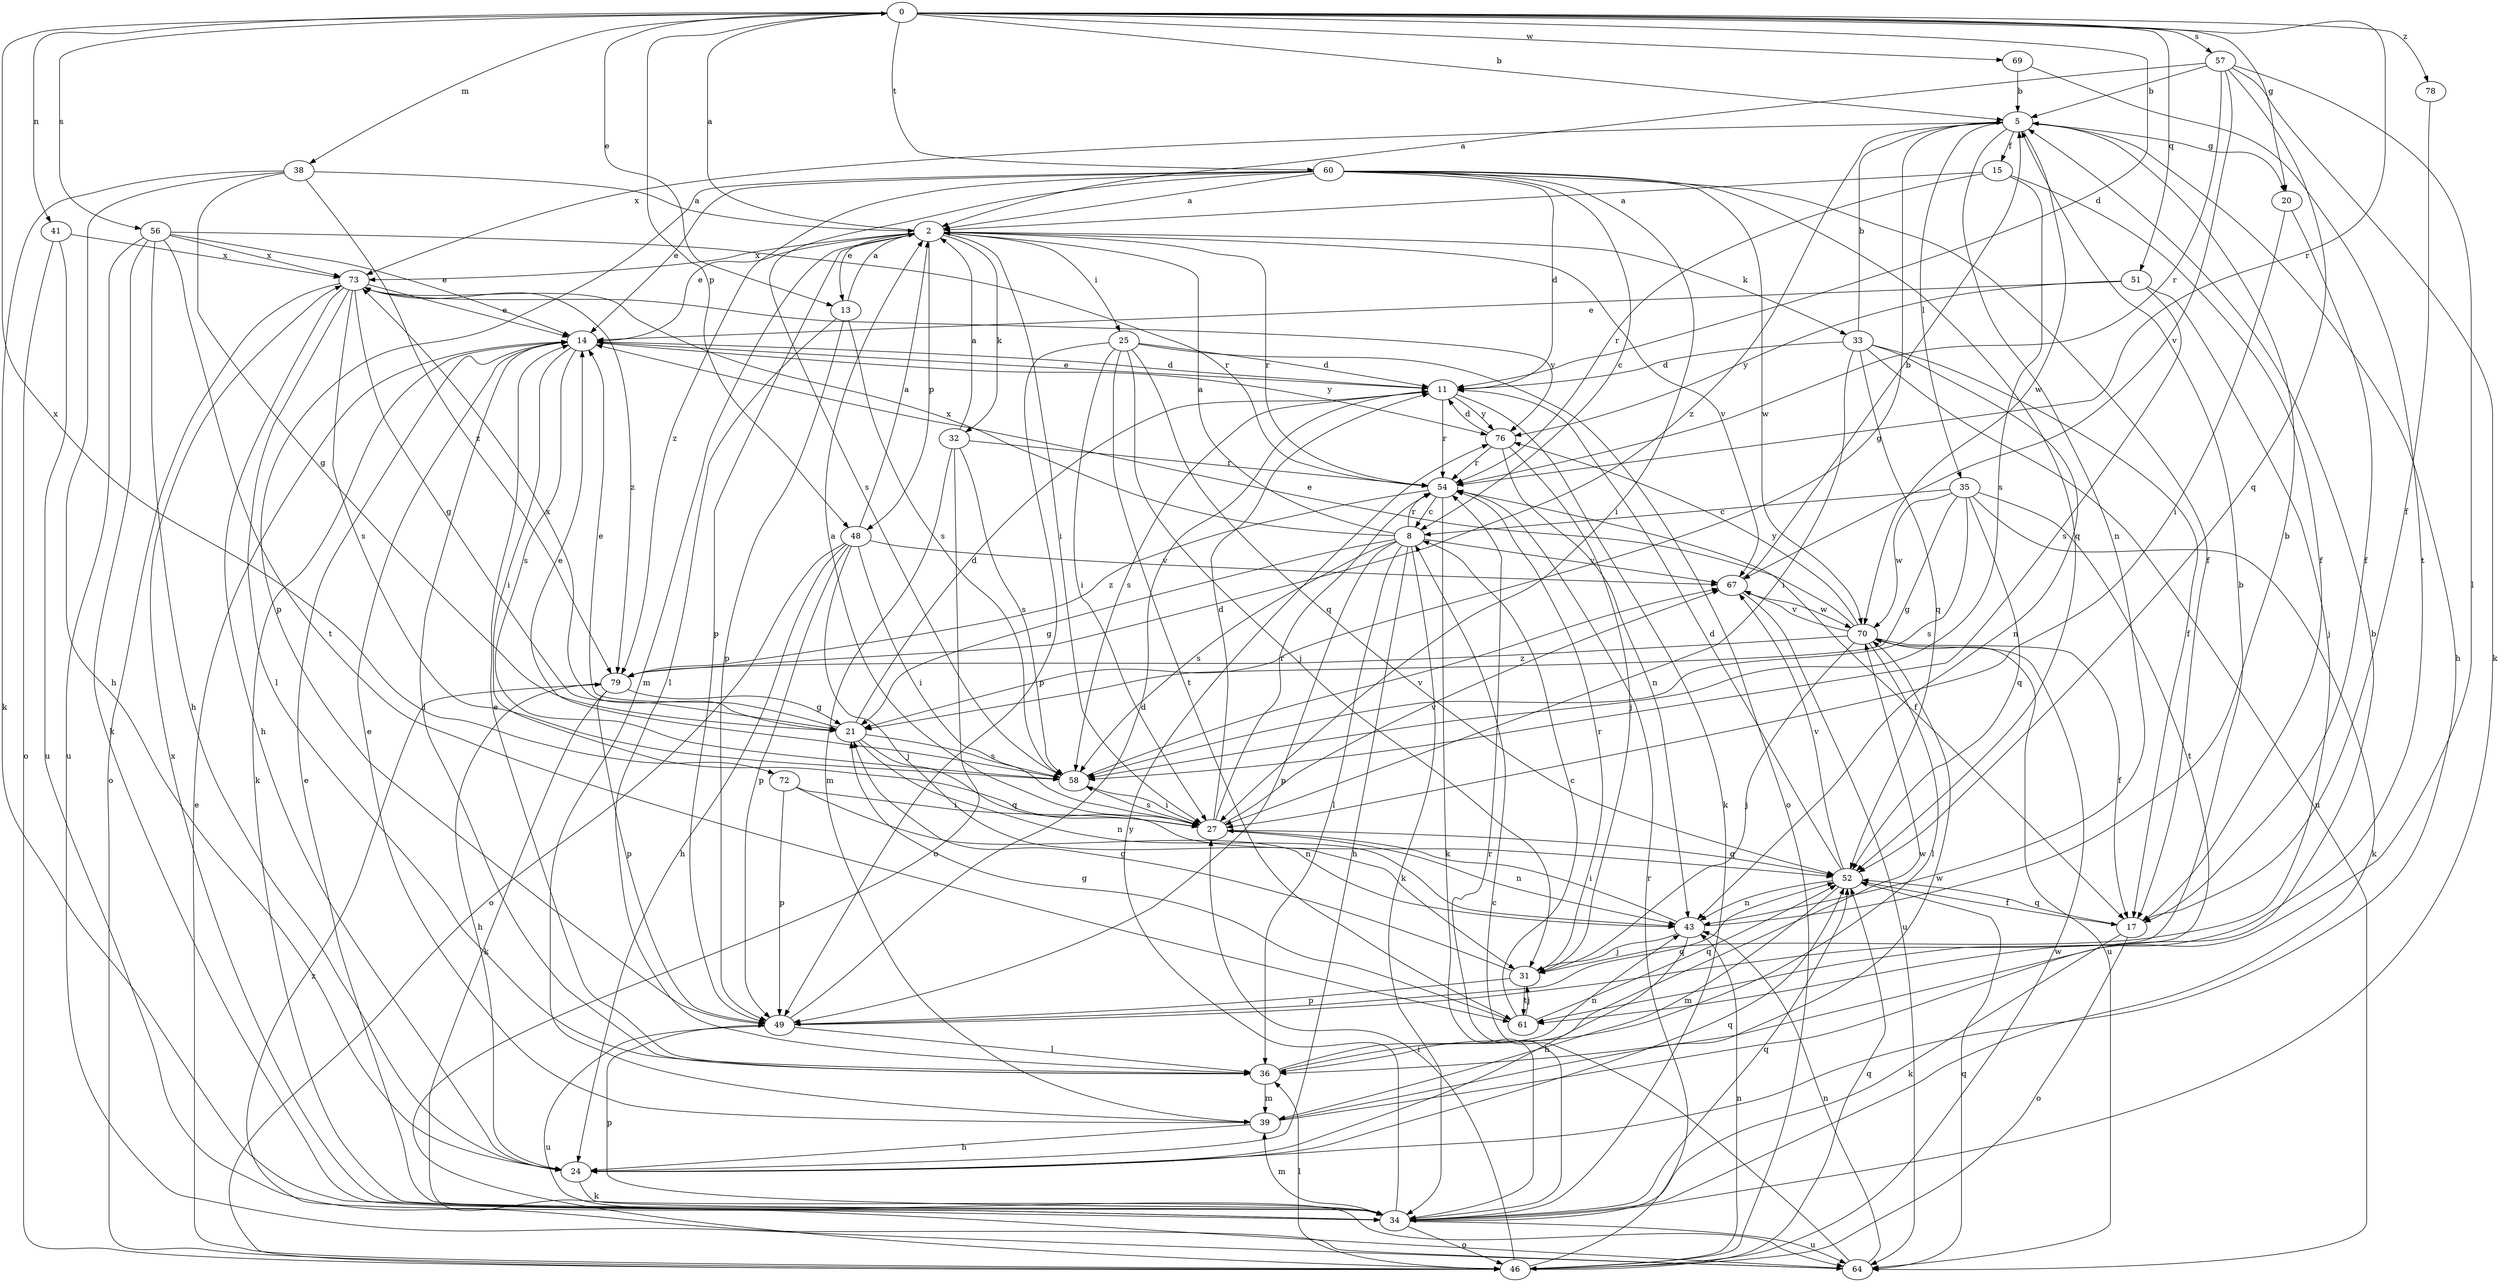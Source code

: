 strict digraph  {
0;
2;
5;
8;
11;
13;
14;
15;
17;
20;
21;
24;
25;
27;
31;
32;
33;
34;
35;
36;
38;
39;
41;
43;
46;
48;
49;
51;
52;
54;
56;
57;
58;
60;
61;
64;
67;
69;
70;
72;
73;
76;
78;
79;
0 -> 5  [label=b];
0 -> 11  [label=d];
0 -> 13  [label=e];
0 -> 20  [label=g];
0 -> 38  [label=m];
0 -> 41  [label=n];
0 -> 48  [label=p];
0 -> 51  [label=q];
0 -> 54  [label=r];
0 -> 56  [label=s];
0 -> 57  [label=s];
0 -> 60  [label=t];
0 -> 69  [label=w];
0 -> 72  [label=x];
0 -> 78  [label=z];
2 -> 0  [label=a];
2 -> 13  [label=e];
2 -> 14  [label=e];
2 -> 25  [label=i];
2 -> 27  [label=i];
2 -> 32  [label=k];
2 -> 33  [label=k];
2 -> 39  [label=m];
2 -> 48  [label=p];
2 -> 49  [label=p];
2 -> 54  [label=r];
2 -> 67  [label=v];
2 -> 73  [label=x];
5 -> 15  [label=f];
5 -> 20  [label=g];
5 -> 21  [label=g];
5 -> 24  [label=h];
5 -> 35  [label=l];
5 -> 43  [label=n];
5 -> 70  [label=w];
5 -> 73  [label=x];
5 -> 79  [label=z];
8 -> 2  [label=a];
8 -> 21  [label=g];
8 -> 24  [label=h];
8 -> 34  [label=k];
8 -> 36  [label=l];
8 -> 49  [label=p];
8 -> 54  [label=r];
8 -> 58  [label=s];
8 -> 67  [label=v];
8 -> 73  [label=x];
11 -> 14  [label=e];
11 -> 34  [label=k];
11 -> 54  [label=r];
11 -> 58  [label=s];
11 -> 76  [label=y];
13 -> 2  [label=a];
13 -> 36  [label=l];
13 -> 49  [label=p];
13 -> 58  [label=s];
14 -> 11  [label=d];
14 -> 27  [label=i];
14 -> 34  [label=k];
14 -> 36  [label=l];
14 -> 58  [label=s];
14 -> 76  [label=y];
15 -> 2  [label=a];
15 -> 17  [label=f];
15 -> 54  [label=r];
15 -> 58  [label=s];
17 -> 34  [label=k];
17 -> 46  [label=o];
17 -> 52  [label=q];
20 -> 17  [label=f];
20 -> 27  [label=i];
21 -> 11  [label=d];
21 -> 14  [label=e];
21 -> 43  [label=n];
21 -> 52  [label=q];
21 -> 58  [label=s];
21 -> 73  [label=x];
24 -> 34  [label=k];
24 -> 52  [label=q];
25 -> 11  [label=d];
25 -> 27  [label=i];
25 -> 31  [label=j];
25 -> 46  [label=o];
25 -> 49  [label=p];
25 -> 52  [label=q];
25 -> 61  [label=t];
27 -> 2  [label=a];
27 -> 11  [label=d];
27 -> 43  [label=n];
27 -> 52  [label=q];
27 -> 54  [label=r];
27 -> 58  [label=s];
27 -> 67  [label=v];
31 -> 21  [label=g];
31 -> 49  [label=p];
31 -> 54  [label=r];
31 -> 61  [label=t];
32 -> 2  [label=a];
32 -> 39  [label=m];
32 -> 46  [label=o];
32 -> 54  [label=r];
32 -> 58  [label=s];
33 -> 5  [label=b];
33 -> 11  [label=d];
33 -> 17  [label=f];
33 -> 27  [label=i];
33 -> 43  [label=n];
33 -> 52  [label=q];
33 -> 64  [label=u];
34 -> 14  [label=e];
34 -> 39  [label=m];
34 -> 46  [label=o];
34 -> 49  [label=p];
34 -> 52  [label=q];
34 -> 54  [label=r];
34 -> 64  [label=u];
34 -> 73  [label=x];
34 -> 76  [label=y];
35 -> 8  [label=c];
35 -> 21  [label=g];
35 -> 34  [label=k];
35 -> 52  [label=q];
35 -> 58  [label=s];
35 -> 61  [label=t];
35 -> 70  [label=w];
36 -> 14  [label=e];
36 -> 39  [label=m];
36 -> 43  [label=n];
36 -> 70  [label=w];
38 -> 2  [label=a];
38 -> 21  [label=g];
38 -> 24  [label=h];
38 -> 34  [label=k];
38 -> 79  [label=z];
39 -> 5  [label=b];
39 -> 14  [label=e];
39 -> 24  [label=h];
39 -> 70  [label=w];
41 -> 46  [label=o];
41 -> 64  [label=u];
41 -> 73  [label=x];
43 -> 5  [label=b];
43 -> 24  [label=h];
43 -> 27  [label=i];
43 -> 31  [label=j];
46 -> 14  [label=e];
46 -> 27  [label=i];
46 -> 36  [label=l];
46 -> 43  [label=n];
46 -> 52  [label=q];
46 -> 54  [label=r];
46 -> 70  [label=w];
48 -> 2  [label=a];
48 -> 24  [label=h];
48 -> 27  [label=i];
48 -> 31  [label=j];
48 -> 46  [label=o];
48 -> 49  [label=p];
48 -> 67  [label=v];
49 -> 5  [label=b];
49 -> 11  [label=d];
49 -> 36  [label=l];
49 -> 52  [label=q];
49 -> 64  [label=u];
51 -> 14  [label=e];
51 -> 31  [label=j];
51 -> 58  [label=s];
51 -> 76  [label=y];
52 -> 11  [label=d];
52 -> 17  [label=f];
52 -> 39  [label=m];
52 -> 43  [label=n];
52 -> 67  [label=v];
54 -> 8  [label=c];
54 -> 17  [label=f];
54 -> 34  [label=k];
54 -> 79  [label=z];
56 -> 14  [label=e];
56 -> 24  [label=h];
56 -> 34  [label=k];
56 -> 54  [label=r];
56 -> 61  [label=t];
56 -> 64  [label=u];
56 -> 73  [label=x];
57 -> 2  [label=a];
57 -> 5  [label=b];
57 -> 34  [label=k];
57 -> 36  [label=l];
57 -> 52  [label=q];
57 -> 54  [label=r];
57 -> 67  [label=v];
58 -> 14  [label=e];
58 -> 27  [label=i];
58 -> 67  [label=v];
60 -> 2  [label=a];
60 -> 8  [label=c];
60 -> 11  [label=d];
60 -> 14  [label=e];
60 -> 17  [label=f];
60 -> 27  [label=i];
60 -> 49  [label=p];
60 -> 52  [label=q];
60 -> 58  [label=s];
60 -> 70  [label=w];
60 -> 79  [label=z];
61 -> 8  [label=c];
61 -> 21  [label=g];
61 -> 31  [label=j];
61 -> 52  [label=q];
64 -> 8  [label=c];
64 -> 43  [label=n];
64 -> 52  [label=q];
64 -> 79  [label=z];
67 -> 5  [label=b];
67 -> 64  [label=u];
67 -> 70  [label=w];
69 -> 5  [label=b];
69 -> 61  [label=t];
70 -> 14  [label=e];
70 -> 17  [label=f];
70 -> 31  [label=j];
70 -> 36  [label=l];
70 -> 64  [label=u];
70 -> 67  [label=v];
70 -> 76  [label=y];
70 -> 79  [label=z];
72 -> 27  [label=i];
72 -> 43  [label=n];
72 -> 49  [label=p];
73 -> 14  [label=e];
73 -> 21  [label=g];
73 -> 24  [label=h];
73 -> 36  [label=l];
73 -> 46  [label=o];
73 -> 58  [label=s];
73 -> 76  [label=y];
73 -> 79  [label=z];
76 -> 11  [label=d];
76 -> 31  [label=j];
76 -> 43  [label=n];
76 -> 54  [label=r];
78 -> 17  [label=f];
79 -> 21  [label=g];
79 -> 24  [label=h];
79 -> 34  [label=k];
79 -> 49  [label=p];
}
